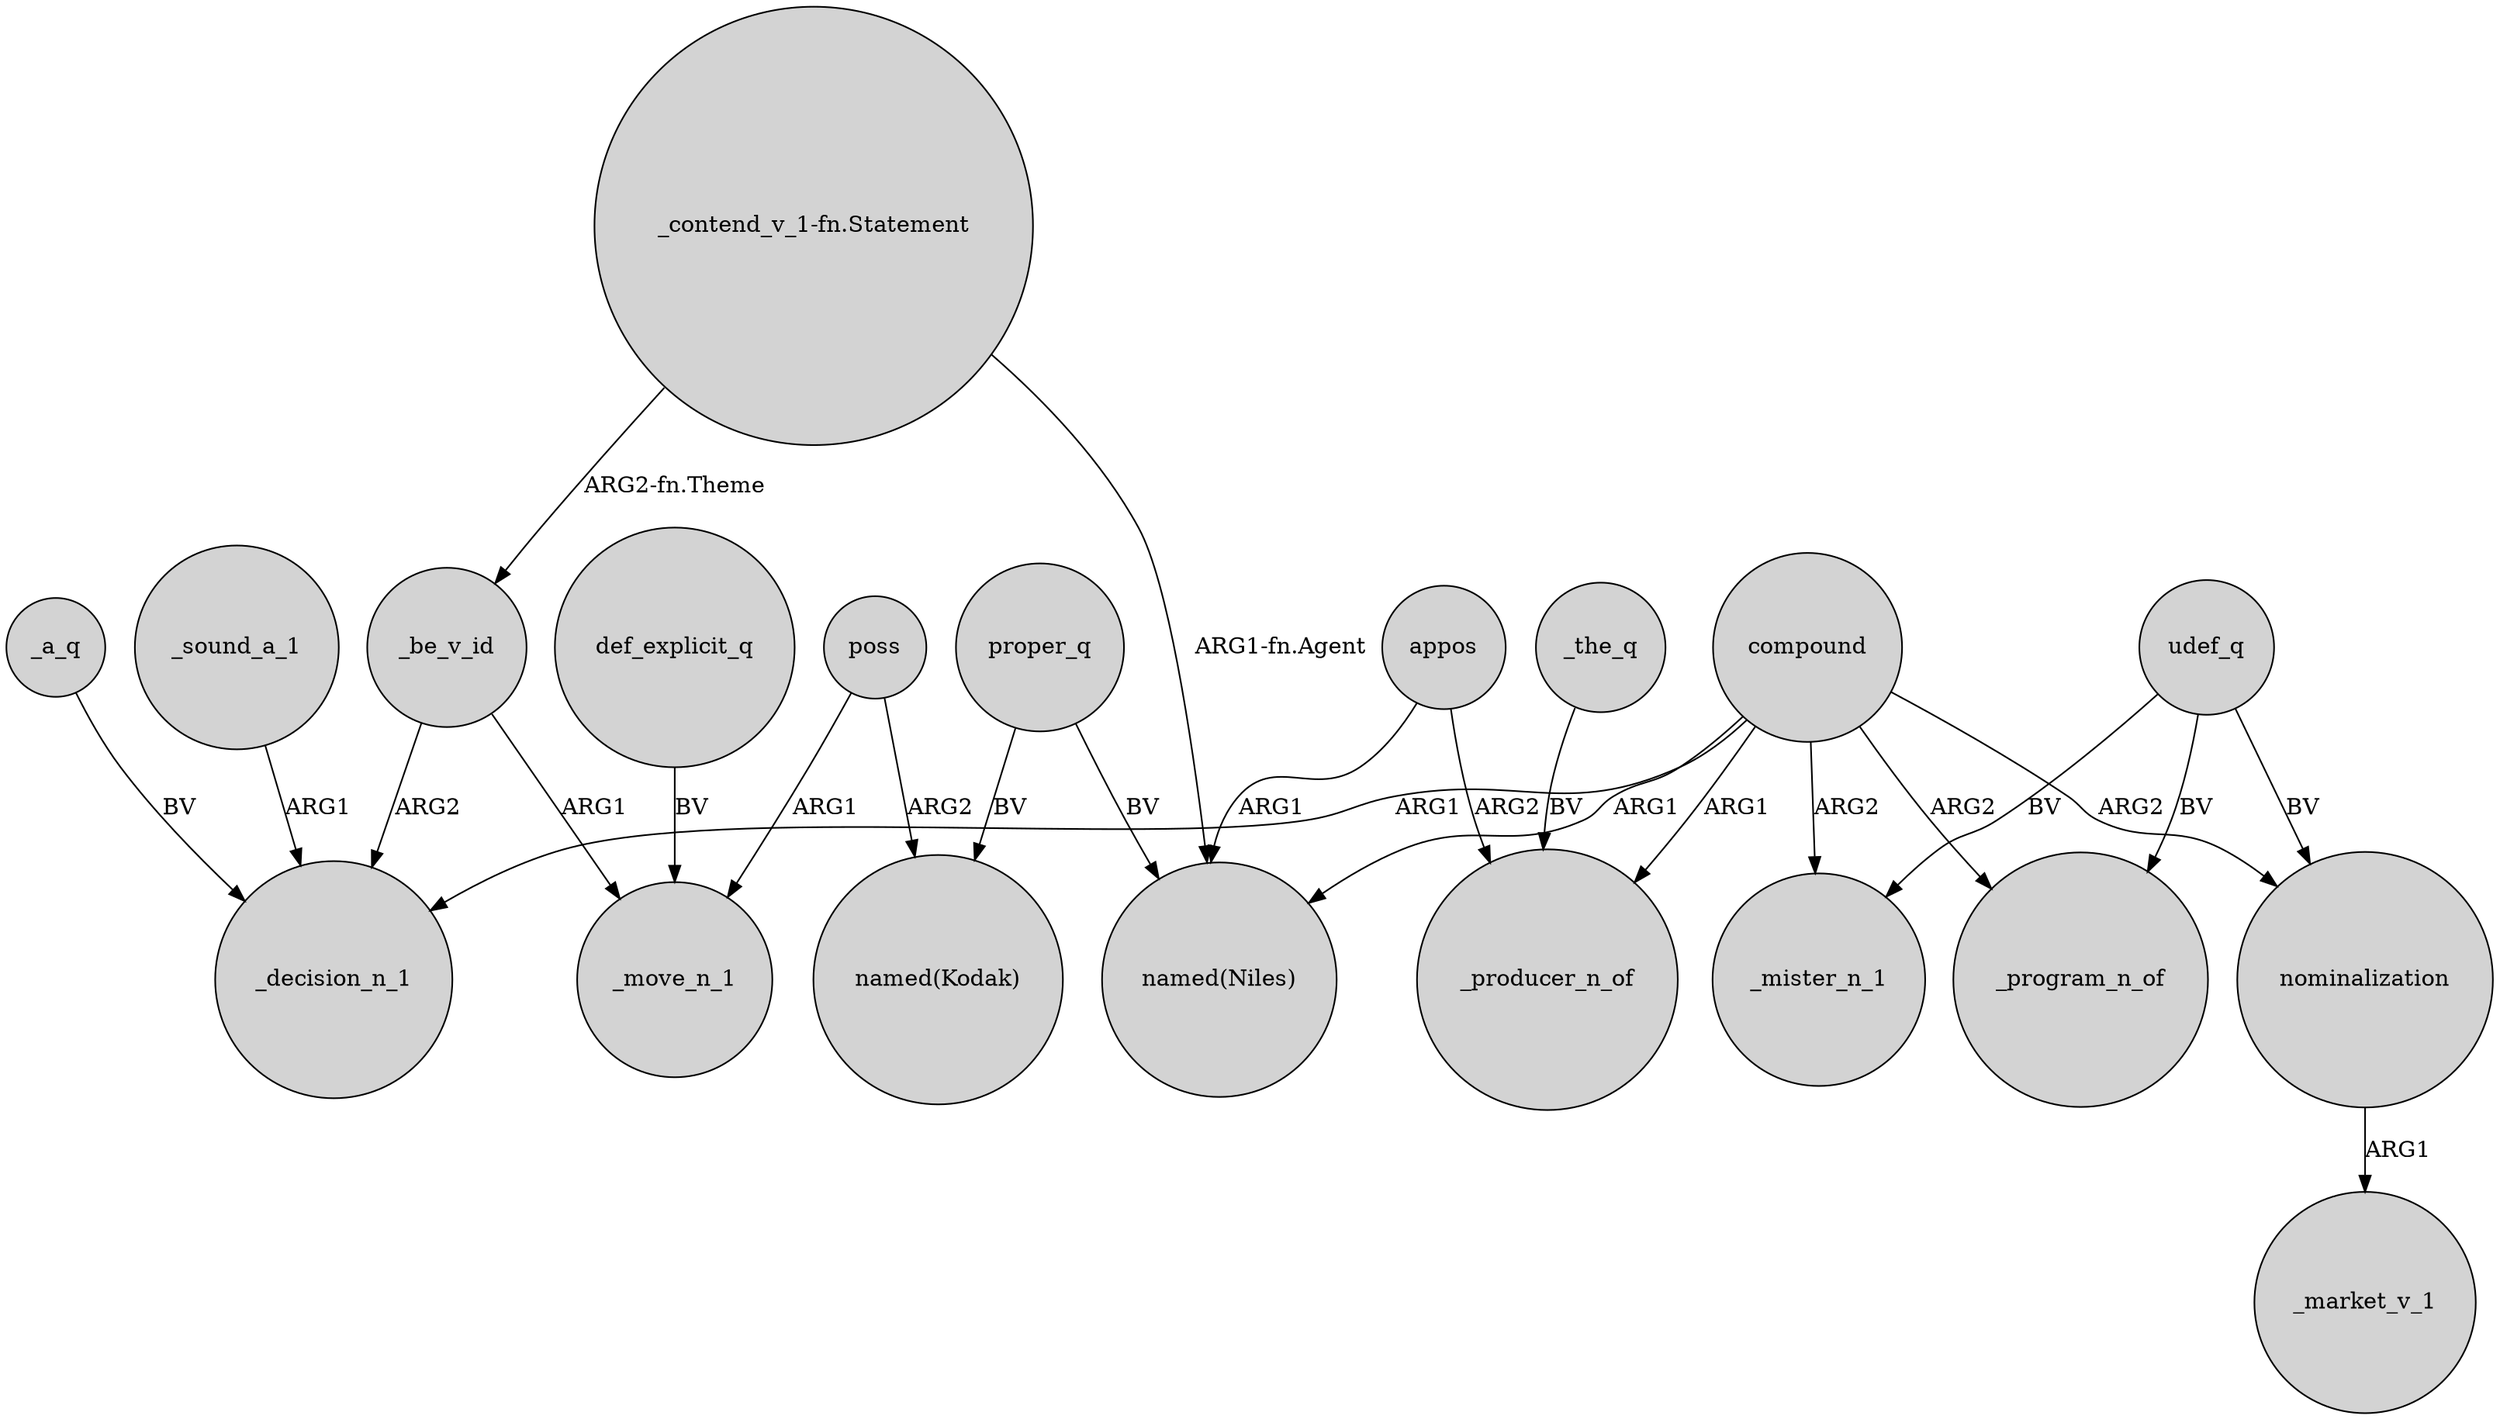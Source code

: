 digraph {
	node [shape=circle style=filled]
	compound -> _decision_n_1 [label=ARG1]
	_the_q -> _producer_n_of [label=BV]
	compound -> _program_n_of [label=ARG2]
	_be_v_id -> _move_n_1 [label=ARG1]
	compound -> _producer_n_of [label=ARG1]
	proper_q -> "named(Niles)" [label=BV]
	_be_v_id -> _decision_n_1 [label=ARG2]
	appos -> "named(Niles)" [label=ARG1]
	nominalization -> _market_v_1 [label=ARG1]
	compound -> _mister_n_1 [label=ARG2]
	udef_q -> _mister_n_1 [label=BV]
	udef_q -> _program_n_of [label=BV]
	compound -> nominalization [label=ARG2]
	"_contend_v_1-fn.Statement" -> "named(Niles)" [label="ARG1-fn.Agent"]
	proper_q -> "named(Kodak)" [label=BV]
	compound -> "named(Niles)" [label=ARG1]
	_a_q -> _decision_n_1 [label=BV]
	def_explicit_q -> _move_n_1 [label=BV]
	udef_q -> nominalization [label=BV]
	poss -> "named(Kodak)" [label=ARG2]
	appos -> _producer_n_of [label=ARG2]
	"_contend_v_1-fn.Statement" -> _be_v_id [label="ARG2-fn.Theme"]
	poss -> _move_n_1 [label=ARG1]
	_sound_a_1 -> _decision_n_1 [label=ARG1]
}
